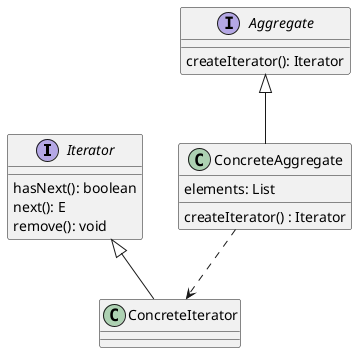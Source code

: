 @startuml
'https://plantuml.com/class-diagram

interface Iterator {
hasNext(): boolean
next(): E
remove(): void
}

class ConcreteIterator {
}

interface Aggregate {
createIterator(): Iterator
}

class ConcreteAggregate {
elements: List
createIterator() : Iterator
}

Iterator <|-- ConcreteIterator
Aggregate <|-- ConcreteAggregate
ConcreteAggregate ..> ConcreteIterator



@enduml